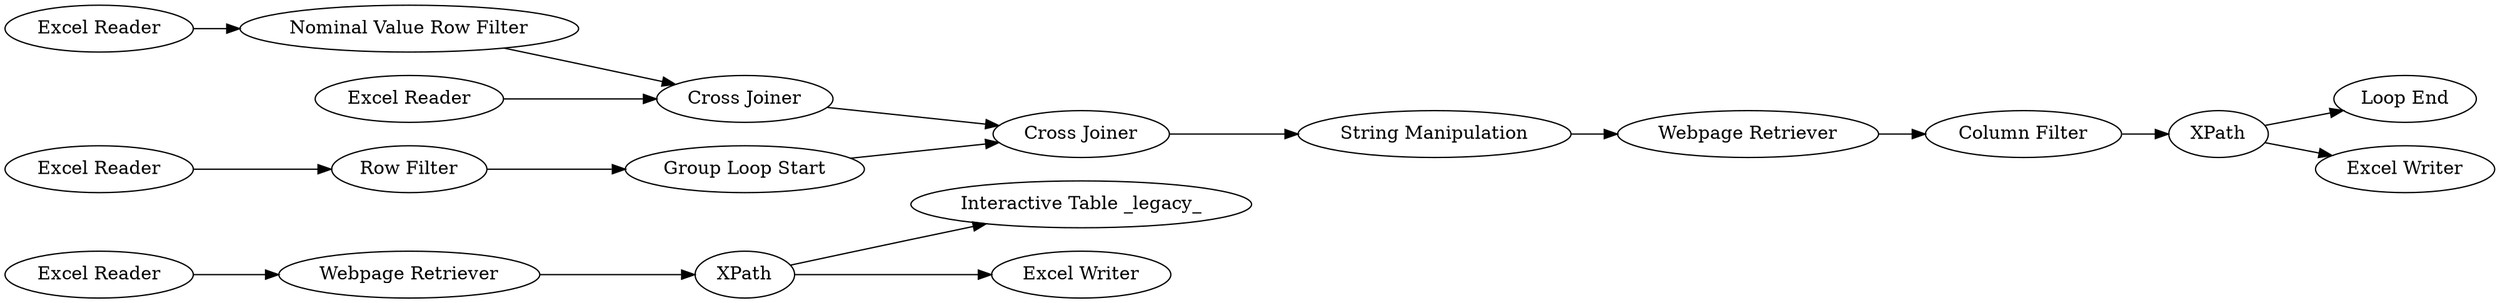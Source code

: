 digraph {
	933 [label="Interactive Table _legacy_"]
	934 [label=XPath]
	935 [label="Webpage Retriever"]
	938 [label="Excel Writer"]
	940 [label="Excel Reader"]
	946 [label="String Manipulation"]
	950 [label="Cross Joiner"]
	951 [label="Loop End"]
	954 [label="Cross Joiner"]
	955 [label=XPath]
	956 [label="Webpage Retriever"]
	957 [label="Group Loop Start"]
	958 [label="Excel Writer"]
	967 [label="Row Filter"]
	971 [label="Column Filter"]
	972 [label="Nominal Value Row Filter"]
	973 [label="Excel Reader"]
	974 [label="Excel Reader"]
	975 [label="Excel Reader"]
	934 -> 933
	934 -> 938
	935 -> 934
	940 -> 935
	946 -> 956
	950 -> 954
	954 -> 946
	955 -> 958
	955 -> 951
	956 -> 971
	957 -> 954
	967 -> 957
	971 -> 955
	972 -> 950
	973 -> 967
	974 -> 950
	975 -> 972
	rankdir=LR
}
